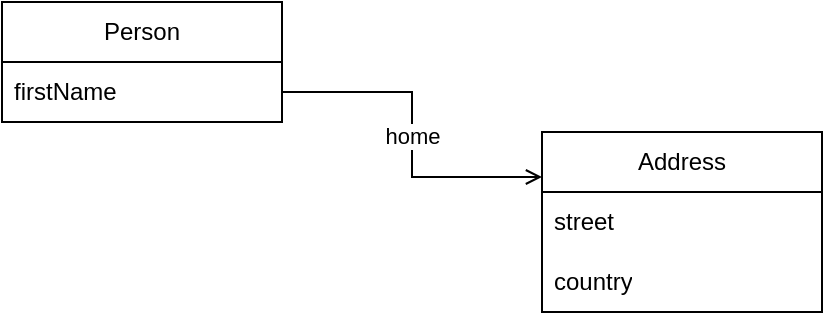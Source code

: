 <mxfile version="22.1.22" type="embed">
  <diagram name="Page-1" id="AKPzqUBiTfoBOGSDBTsb">
    <mxGraphModel dx="599" dy="770" grid="1" gridSize="10" guides="1" tooltips="1" connect="1" arrows="1" fold="1" page="1" pageScale="1" pageWidth="827" pageHeight="1169" math="0" shadow="0">
      <root>
        <mxCell id="0" />
        <mxCell id="1" parent="0" />
        <mxCell id="4vKqbE8X5UF8rX6KiNEY-9" value="Address" style="swimlane;fontStyle=0;childLayout=stackLayout;horizontal=1;startSize=30;horizontalStack=0;resizeParent=1;resizeParentMax=0;resizeLast=0;collapsible=1;marginBottom=0;whiteSpace=wrap;html=1;" parent="1" vertex="1">
          <mxGeometry x="360" y="495" width="140" height="90" as="geometry" />
        </mxCell>
        <mxCell id="4vKqbE8X5UF8rX6KiNEY-11" value="street" style="text;strokeColor=none;fillColor=none;align=left;verticalAlign=middle;spacingLeft=4;spacingRight=4;overflow=hidden;points=[[0,0.5],[1,0.5]];portConstraint=eastwest;rotatable=0;whiteSpace=wrap;html=1;" parent="4vKqbE8X5UF8rX6KiNEY-9" vertex="1">
          <mxGeometry y="30" width="140" height="30" as="geometry" />
        </mxCell>
        <mxCell id="4vKqbE8X5UF8rX6KiNEY-12" value="country" style="text;strokeColor=none;fillColor=none;align=left;verticalAlign=middle;spacingLeft=4;spacingRight=4;overflow=hidden;points=[[0,0.5],[1,0.5]];portConstraint=eastwest;rotatable=0;whiteSpace=wrap;html=1;" parent="4vKqbE8X5UF8rX6KiNEY-9" vertex="1">
          <mxGeometry y="60" width="140" height="30" as="geometry" />
        </mxCell>
        <mxCell id="other" value="Person" style="swimlane;fontStyle=0;childLayout=stackLayout;horizontal=1;startSize=30;horizontalStack=0;resizeParent=1;resizeParentMax=0;resizeLast=0;collapsible=1;marginBottom=0;whiteSpace=wrap;html=1;" parent="1" vertex="1">
          <mxGeometry x="90" y="430" width="140" height="60" as="geometry" />
        </mxCell>
        <mxCell id="4vKqbE8X5UF8rX6KiNEY-10" value="firstName" style="text;strokeColor=none;fillColor=none;align=left;verticalAlign=middle;spacingLeft=4;spacingRight=4;overflow=hidden;points=[[0,0.5],[1,0.5]];portConstraint=eastwest;rotatable=0;whiteSpace=wrap;html=1;" parent="other" vertex="1">
          <mxGeometry y="30" width="140" height="30" as="geometry" />
        </mxCell>
        <mxCell id="L3sqXbdfWd61IPe8-gYx-1" value="home" style="edgeStyle=orthogonalEdgeStyle;rounded=0;orthogonalLoop=1;jettySize=auto;html=1;entryX=0;entryY=0.25;entryDx=0;entryDy=0;endArrow=open;endFill=0;" parent="1" source="4vKqbE8X5UF8rX6KiNEY-10" target="4vKqbE8X5UF8rX6KiNEY-9" edge="1">
          <mxGeometry relative="1" as="geometry" />
        </mxCell>
      </root>
    </mxGraphModel>
  </diagram>
</mxfile>
